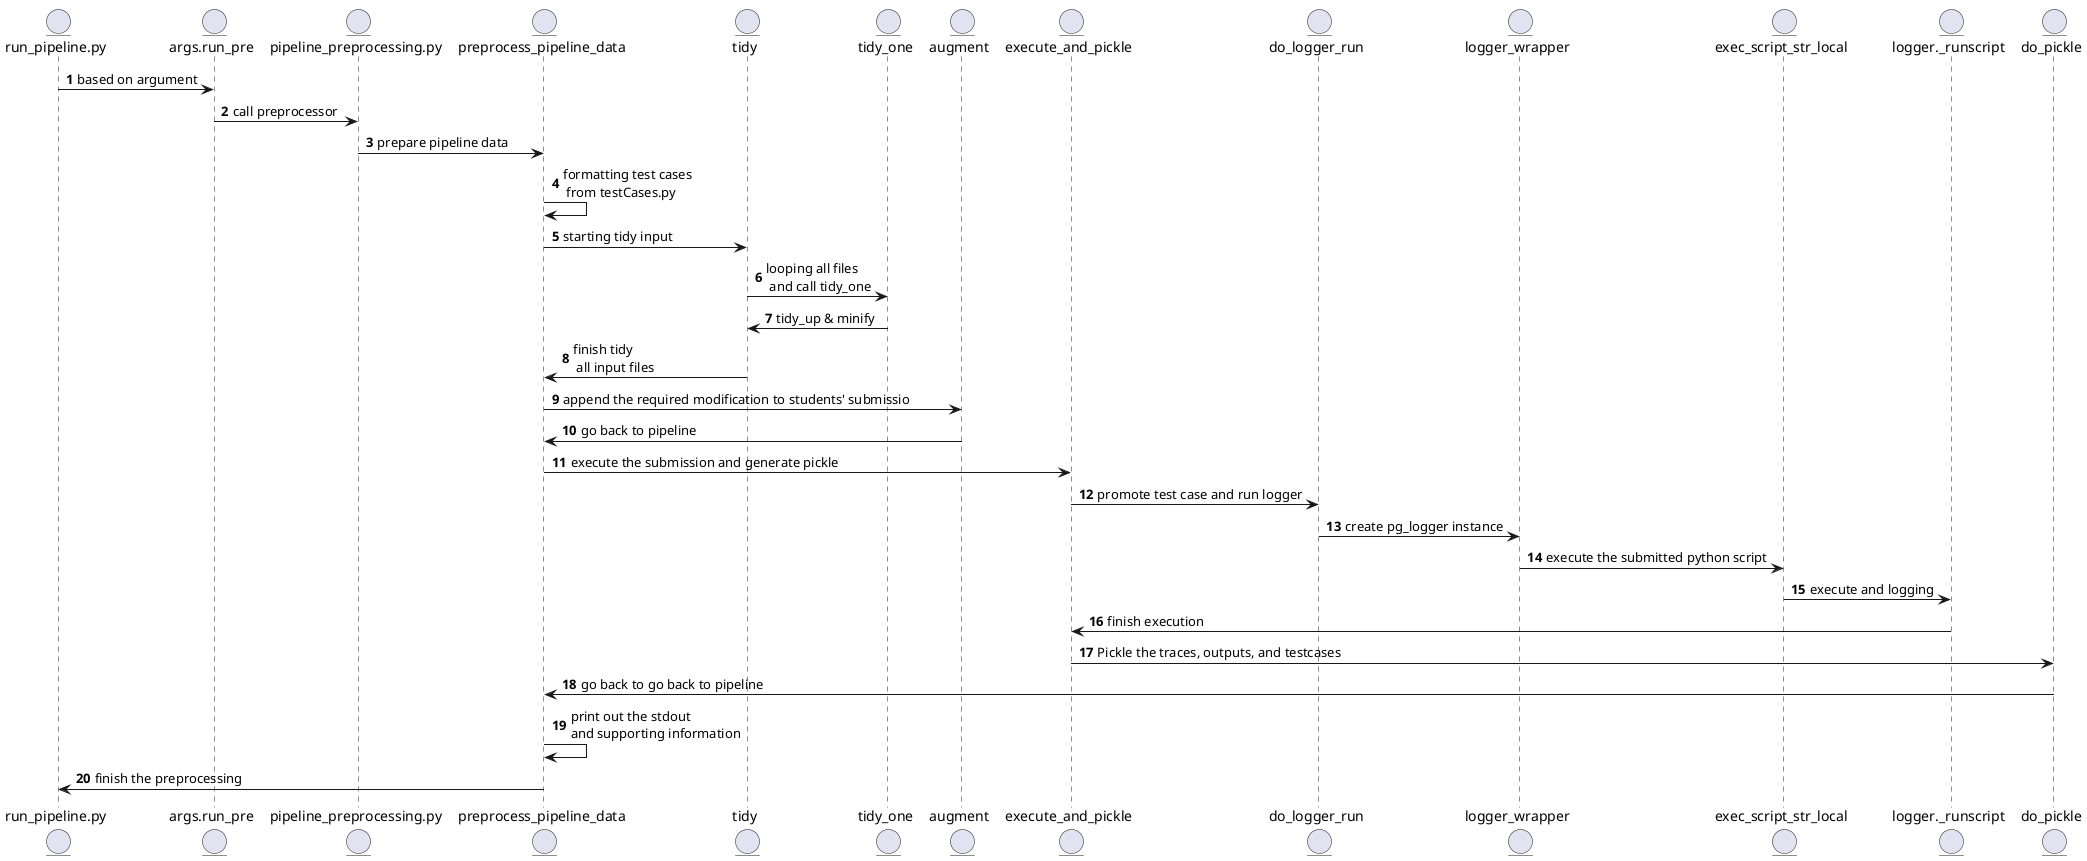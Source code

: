 @startuml
'https://plantuml.com/sequence-diagram

entity run_pipeline.py as run_pipeline
entity args.run_pre as run_pre
entity pipeline_preprocessing.py as pipeline_preprocessing
entity preprocess_pipeline_data as preprocess_pipeline_data
entity tidy as tidy
entity tidy_one as tidy_one
entity augment as augment
entity execute_and_pickle as exec_pickle
entity do_logger_run as do_logger_run
entity logger_wrapper as logger_wrapper
entity exec_script_str_local as exec_script_str_local
entity logger._runscript as runscript
entity do_pickle as do_pickle

autonumber

run_pipeline -> run_pre : based on argument
run_pre -> pipeline_preprocessing : call preprocessor
pipeline_preprocessing -> preprocess_pipeline_data : prepare pipeline data
preprocess_pipeline_data -> preprocess_pipeline_data : formatting test cases \n from testCases.py
preprocess_pipeline_data -> tidy : starting tidy input
tidy ->  tidy_one : looping all files \n and call tidy_one
tidy_one -> tidy : tidy_up & minify
tidy -> preprocess_pipeline_data : finish tidy \n all input files
preprocess_pipeline_data -> augment : append the required modification to students' submissio
augment -> preprocess_pipeline_data : go back to pipeline
preprocess_pipeline_data -> exec_pickle : execute the submission and generate pickle
exec_pickle -> do_logger_run : promote test case and run logger
do_logger_run -> logger_wrapper : create pg_logger instance
logger_wrapper -> exec_script_str_local : execute the submitted python script
exec_script_str_local -> runscript : execute and logging
runscript -> exec_pickle : finish execution
exec_pickle -> do_pickle : Pickle the traces, outputs, and testcases
do_pickle -> preprocess_pipeline_data : go back to go back to pipeline
preprocess_pipeline_data -> preprocess_pipeline_data : print out the stdout \nand supporting information
preprocess_pipeline_data -> run_pipeline : finish the preprocessing




'
'Alice -> Bob: Authentication Request
'Bob --> Alice: Authentication Response
'
'Alice -> Bob: Another authentication Request
'Alice <-- Bob: another authentication Response
@enduml
